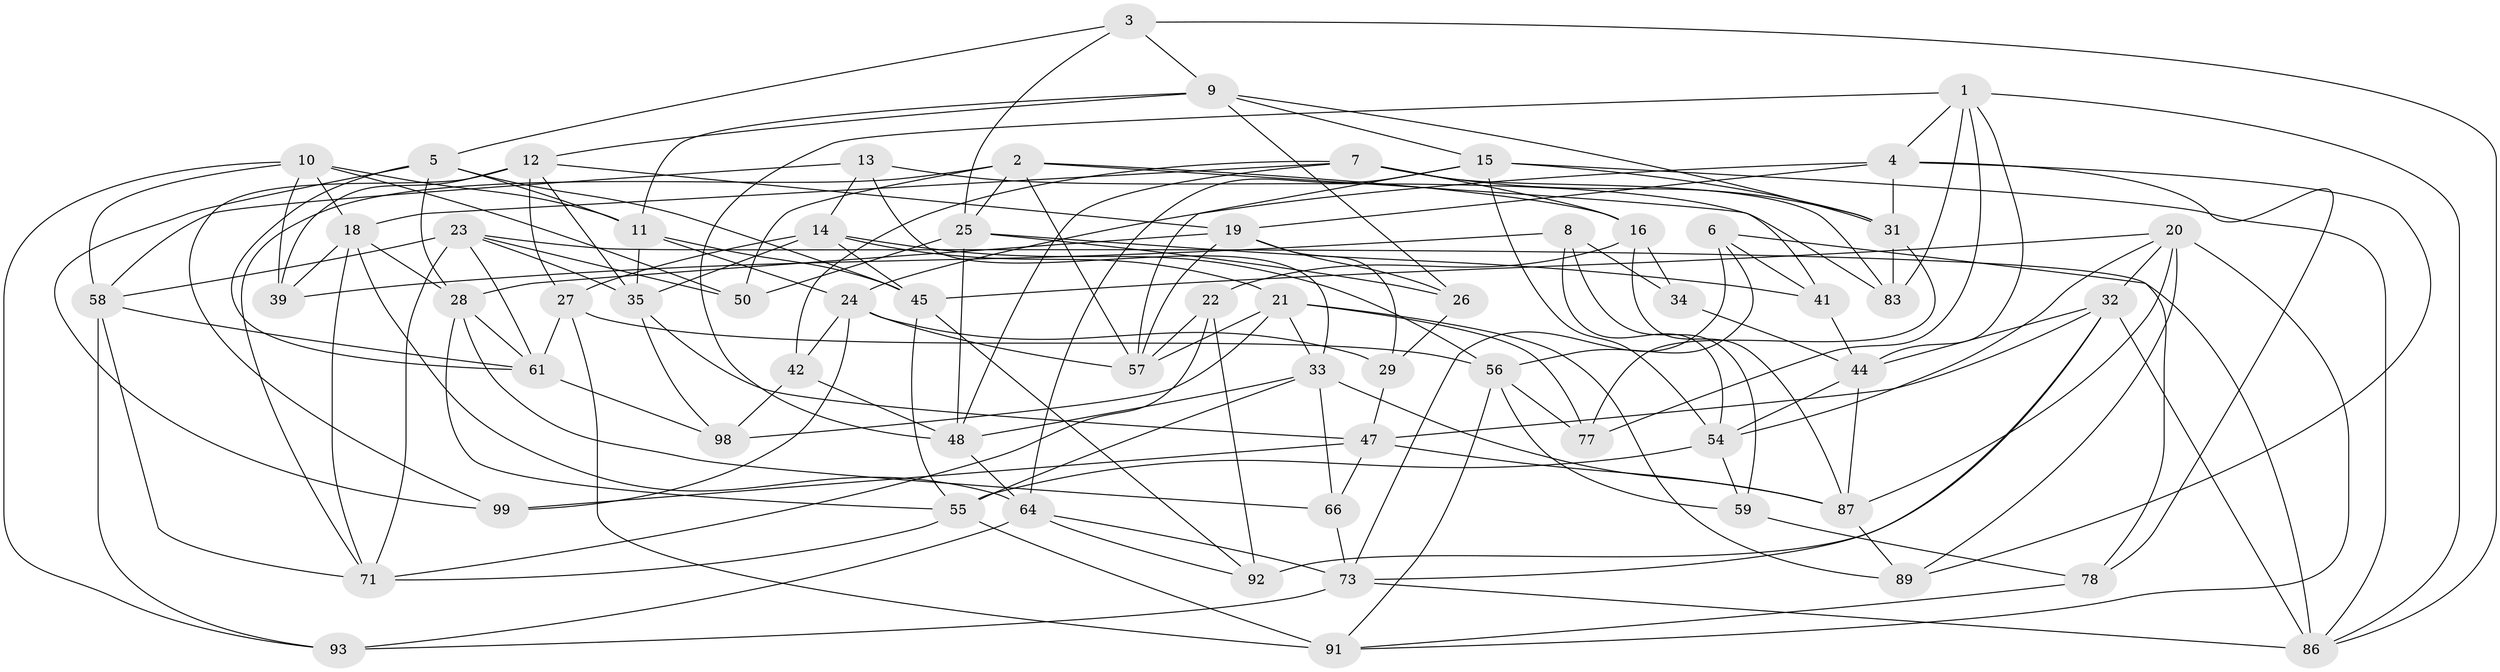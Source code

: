// original degree distribution, {4: 1.0}
// Generated by graph-tools (version 1.1) at 2025/42/03/06/25 10:42:19]
// undirected, 63 vertices, 165 edges
graph export_dot {
graph [start="1"]
  node [color=gray90,style=filled];
  1 [super="+53"];
  2 [super="+30"];
  3;
  4 [super="+79"];
  5 [super="+67"];
  6;
  7 [super="+103"];
  8;
  9 [super="+40"];
  10 [super="+38"];
  11 [super="+17"];
  12 [super="+82"];
  13;
  14 [super="+52"];
  15 [super="+85"];
  16 [super="+75"];
  18 [super="+68"];
  19 [super="+43"];
  20 [super="+37"];
  21 [super="+46"];
  22;
  23 [super="+74"];
  24 [super="+81"];
  25 [super="+49"];
  26;
  27 [super="+95"];
  28 [super="+36"];
  29;
  31 [super="+69"];
  32 [super="+96"];
  33 [super="+102"];
  34;
  35 [super="+72"];
  39;
  41;
  42;
  44 [super="+88"];
  45 [super="+63"];
  47 [super="+90"];
  48 [super="+51"];
  50;
  54 [super="+65"];
  55 [super="+84"];
  56 [super="+60"];
  57 [super="+70"];
  58 [super="+62"];
  59;
  61 [super="+100"];
  64 [super="+101"];
  66;
  71 [super="+80"];
  73 [super="+76"];
  77;
  78;
  83;
  86 [super="+104"];
  87 [super="+97"];
  89;
  91 [super="+94"];
  92;
  93;
  98;
  99;
  1 -- 77;
  1 -- 44;
  1 -- 48;
  1 -- 83;
  1 -- 86;
  1 -- 4;
  2 -- 50;
  2 -- 25;
  2 -- 57;
  2 -- 41;
  2 -- 16;
  2 -- 71;
  3 -- 5;
  3 -- 9;
  3 -- 86;
  3 -- 25;
  4 -- 89;
  4 -- 31;
  4 -- 19;
  4 -- 24;
  4 -- 78;
  5 -- 11;
  5 -- 45;
  5 -- 99;
  5 -- 28;
  5 -- 61;
  6 -- 78;
  6 -- 41;
  6 -- 73;
  6 -- 56;
  7 -- 16;
  7 -- 83;
  7 -- 48;
  7 -- 42;
  7 -- 18;
  7 -- 31;
  8 -- 54;
  8 -- 39;
  8 -- 34;
  8 -- 59;
  9 -- 26;
  9 -- 11;
  9 -- 12;
  9 -- 31;
  9 -- 15;
  10 -- 93;
  10 -- 50;
  10 -- 18;
  10 -- 11;
  10 -- 58;
  10 -- 39;
  11 -- 35;
  11 -- 24;
  11 -- 45;
  12 -- 99;
  12 -- 27;
  12 -- 19;
  12 -- 35;
  12 -- 39;
  13 -- 83;
  13 -- 58;
  13 -- 33;
  13 -- 14;
  14 -- 27;
  14 -- 35;
  14 -- 56;
  14 -- 45;
  14 -- 21;
  15 -- 31;
  15 -- 57;
  15 -- 64;
  15 -- 86;
  15 -- 54;
  16 -- 22;
  16 -- 34 [weight=2];
  16 -- 87;
  18 -- 39;
  18 -- 64;
  18 -- 71;
  18 -- 28;
  19 -- 28;
  19 -- 26;
  19 -- 29;
  19 -- 57;
  20 -- 87;
  20 -- 45;
  20 -- 54;
  20 -- 32;
  20 -- 89;
  20 -- 91;
  21 -- 33;
  21 -- 77;
  21 -- 98;
  21 -- 89;
  21 -- 57;
  22 -- 92;
  22 -- 57;
  22 -- 71;
  23 -- 50;
  23 -- 35;
  23 -- 58;
  23 -- 61;
  23 -- 71;
  23 -- 86;
  24 -- 57;
  24 -- 99;
  24 -- 42;
  24 -- 29;
  25 -- 50;
  25 -- 26;
  25 -- 48;
  25 -- 41;
  26 -- 29;
  27 -- 61;
  27 -- 91 [weight=2];
  27 -- 56;
  28 -- 55;
  28 -- 61;
  28 -- 66;
  29 -- 47;
  31 -- 83;
  31 -- 77;
  32 -- 92;
  32 -- 47;
  32 -- 73;
  32 -- 44;
  32 -- 86;
  33 -- 55;
  33 -- 48;
  33 -- 66;
  33 -- 87;
  34 -- 44;
  35 -- 98;
  35 -- 47;
  41 -- 44;
  42 -- 98;
  42 -- 48;
  44 -- 54;
  44 -- 87;
  45 -- 92;
  45 -- 55;
  47 -- 99;
  47 -- 66;
  47 -- 87;
  48 -- 64;
  54 -- 55;
  54 -- 59;
  55 -- 71;
  55 -- 91;
  56 -- 59;
  56 -- 77;
  56 -- 91;
  58 -- 71;
  58 -- 93;
  58 -- 61;
  59 -- 78;
  61 -- 98;
  64 -- 92;
  64 -- 93;
  64 -- 73;
  66 -- 73;
  73 -- 86;
  73 -- 93;
  78 -- 91;
  87 -- 89;
}

